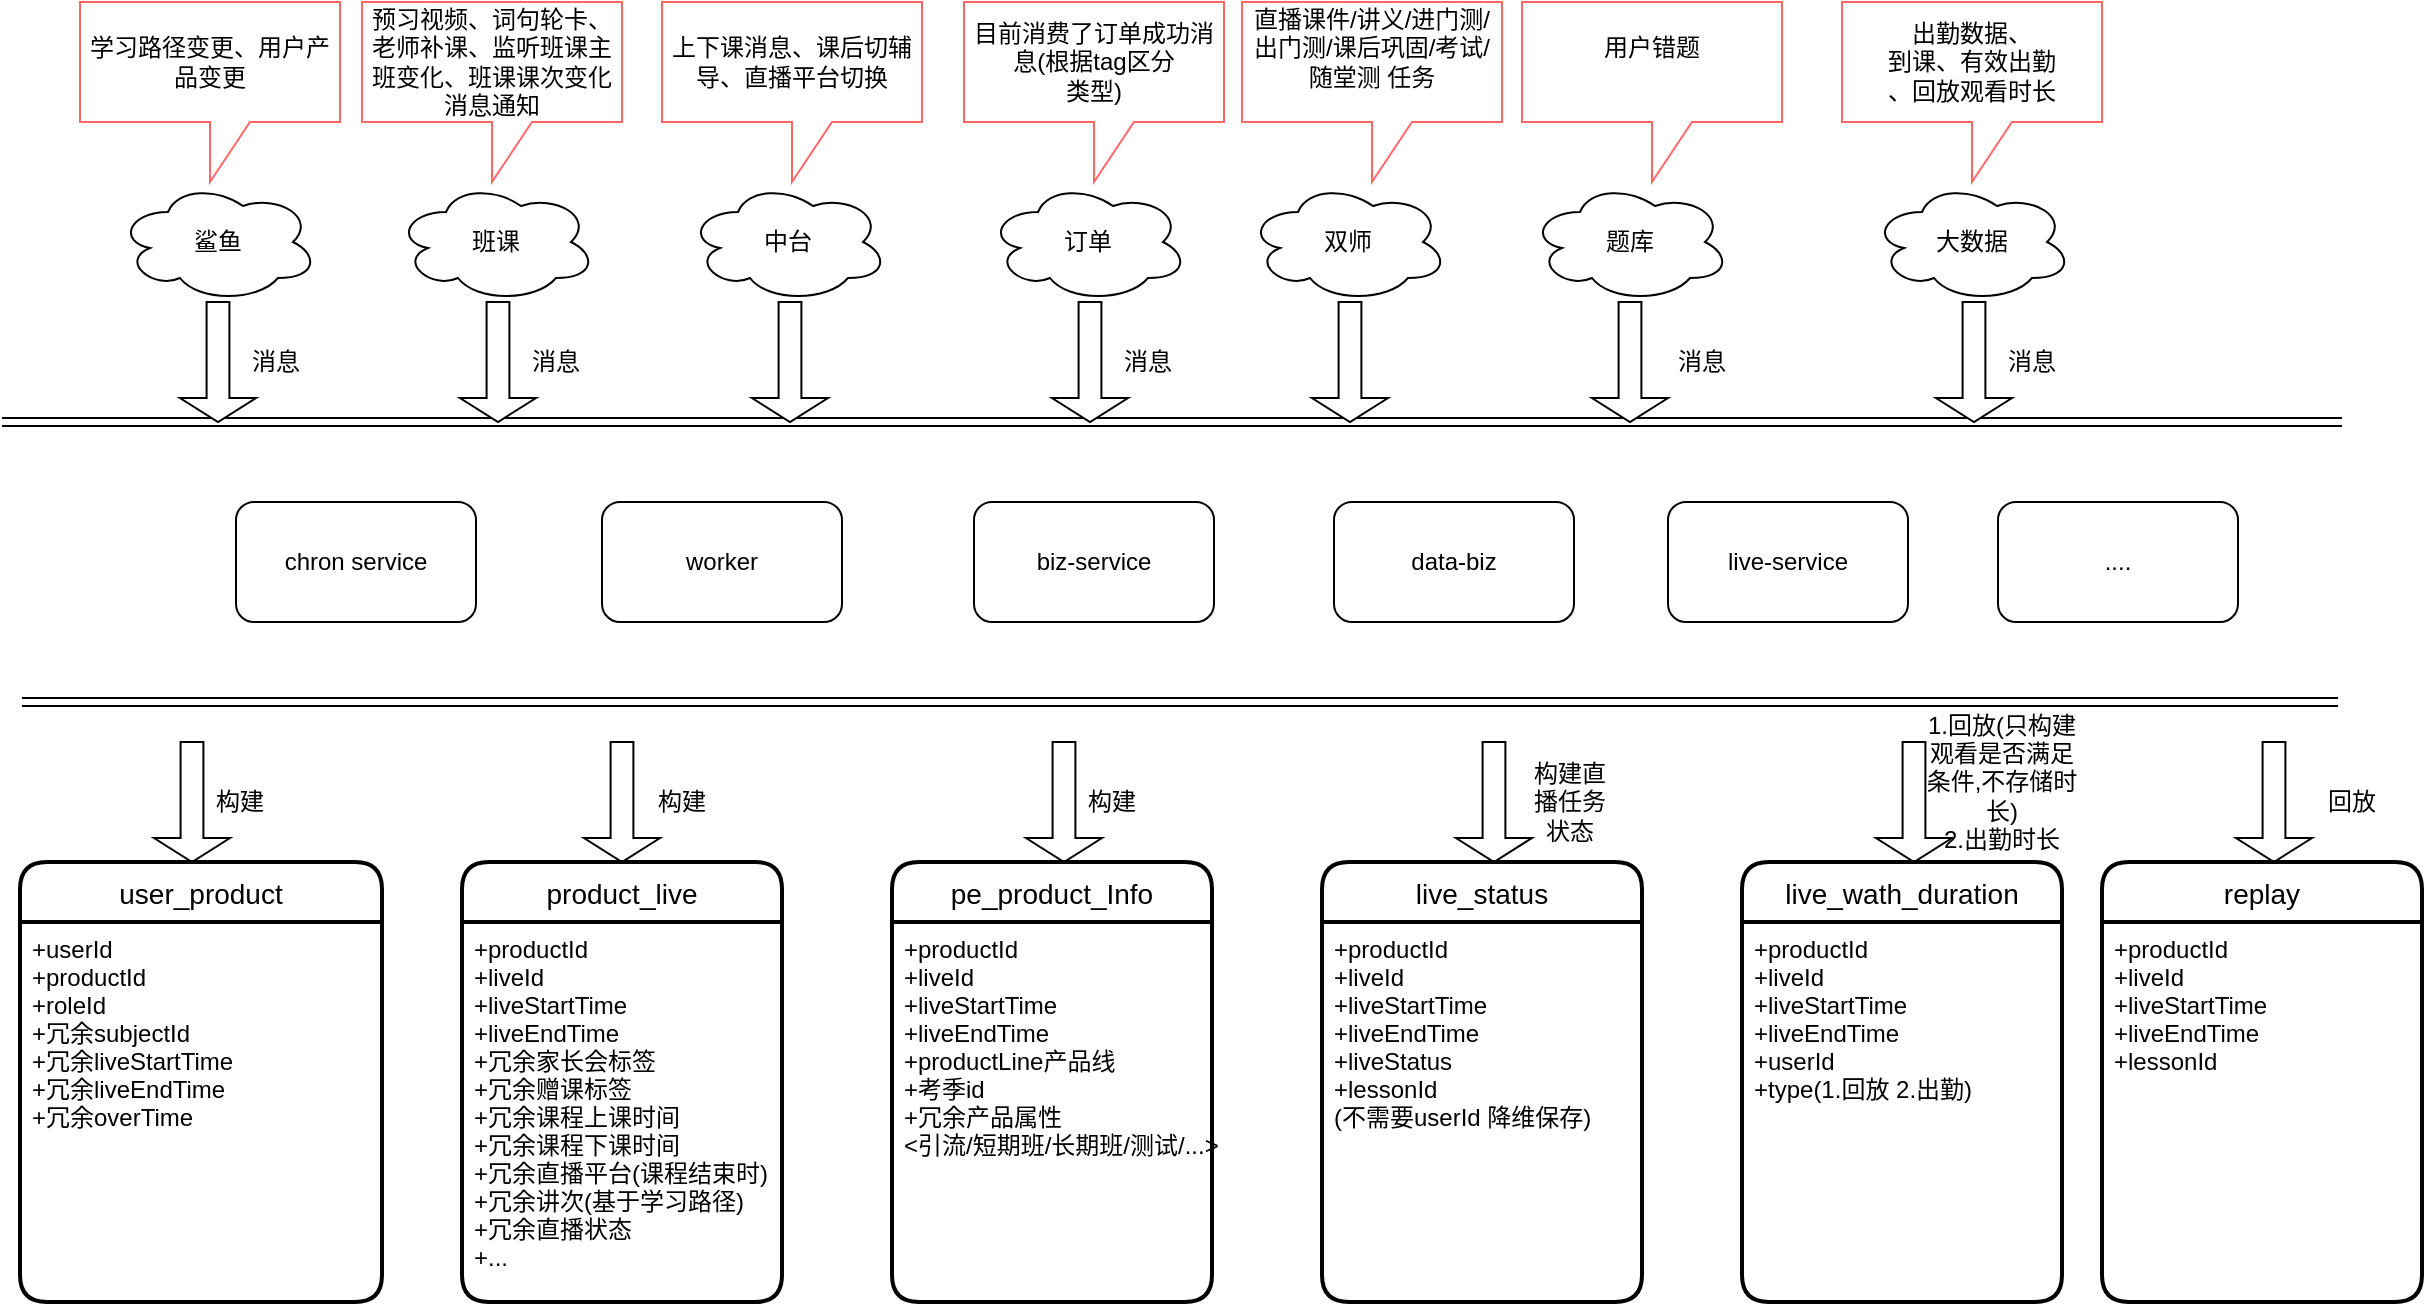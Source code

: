 <mxfile version="13.7.2" type="github">
  <diagram id="n4F9L2wBliBhwBtBOZE6" name="Page-1">
    <mxGraphModel dx="1666" dy="771" grid="1" gridSize="10" guides="1" tooltips="1" connect="1" arrows="1" fold="1" page="1" pageScale="1" pageWidth="3300" pageHeight="4681" math="0" shadow="0">
      <root>
        <mxCell id="0" />
        <mxCell id="1" parent="0" />
        <mxCell id="jNoREHAGmB-sMBPCe3fn-1" value="鲨鱼" style="ellipse;shape=cloud;whiteSpace=wrap;html=1;align=center;" parent="1" vertex="1">
          <mxGeometry x="98" y="130" width="100" height="60" as="geometry" />
        </mxCell>
        <mxCell id="jNoREHAGmB-sMBPCe3fn-2" value="" style="shape=link;html=1;" parent="1" edge="1">
          <mxGeometry width="100" relative="1" as="geometry">
            <mxPoint x="40" y="250" as="sourcePoint" />
            <mxPoint x="1210" y="250" as="targetPoint" />
          </mxGeometry>
        </mxCell>
        <mxCell id="jNoREHAGmB-sMBPCe3fn-3" value="" style="shape=singleArrow;direction=south;whiteSpace=wrap;html=1;" parent="1" vertex="1">
          <mxGeometry x="129" y="190" width="38" height="60" as="geometry" />
        </mxCell>
        <mxCell id="jNoREHAGmB-sMBPCe3fn-4" value="消息" style="text;html=1;strokeColor=none;fillColor=none;align=center;verticalAlign=middle;whiteSpace=wrap;rounded=0;" parent="1" vertex="1">
          <mxGeometry x="157" y="210" width="40" height="20" as="geometry" />
        </mxCell>
        <mxCell id="jNoREHAGmB-sMBPCe3fn-5" value="班课" style="ellipse;shape=cloud;whiteSpace=wrap;html=1;align=center;" parent="1" vertex="1">
          <mxGeometry x="237" y="130" width="100" height="60" as="geometry" />
        </mxCell>
        <mxCell id="jNoREHAGmB-sMBPCe3fn-6" value="" style="shape=singleArrow;direction=south;whiteSpace=wrap;html=1;" parent="1" vertex="1">
          <mxGeometry x="269" y="190" width="38" height="60" as="geometry" />
        </mxCell>
        <mxCell id="jNoREHAGmB-sMBPCe3fn-7" value="消息" style="text;html=1;strokeColor=none;fillColor=none;align=center;verticalAlign=middle;whiteSpace=wrap;rounded=0;" parent="1" vertex="1">
          <mxGeometry x="297" y="210" width="40" height="20" as="geometry" />
        </mxCell>
        <mxCell id="jNoREHAGmB-sMBPCe3fn-8" value="worker" style="rounded=1;whiteSpace=wrap;html=1;" parent="1" vertex="1">
          <mxGeometry x="340" y="290" width="120" height="60" as="geometry" />
        </mxCell>
        <mxCell id="jNoREHAGmB-sMBPCe3fn-9" value="biz-service" style="rounded=1;whiteSpace=wrap;html=1;" parent="1" vertex="1">
          <mxGeometry x="526" y="290" width="120" height="60" as="geometry" />
        </mxCell>
        <mxCell id="jNoREHAGmB-sMBPCe3fn-10" value="&lt;span&gt;data-biz&lt;/span&gt;" style="rounded=1;whiteSpace=wrap;html=1;" parent="1" vertex="1">
          <mxGeometry x="706" y="290" width="120" height="60" as="geometry" />
        </mxCell>
        <mxCell id="jNoREHAGmB-sMBPCe3fn-11" value="中台" style="ellipse;shape=cloud;whiteSpace=wrap;html=1;align=center;" parent="1" vertex="1">
          <mxGeometry x="383" y="130" width="100" height="60" as="geometry" />
        </mxCell>
        <mxCell id="jNoREHAGmB-sMBPCe3fn-12" value="" style="shape=singleArrow;direction=south;whiteSpace=wrap;html=1;" parent="1" vertex="1">
          <mxGeometry x="415" y="190" width="38" height="60" as="geometry" />
        </mxCell>
        <mxCell id="jNoREHAGmB-sMBPCe3fn-13" value="订单" style="ellipse;shape=cloud;whiteSpace=wrap;html=1;align=center;" parent="1" vertex="1">
          <mxGeometry x="533" y="130" width="100" height="60" as="geometry" />
        </mxCell>
        <mxCell id="jNoREHAGmB-sMBPCe3fn-14" value="" style="shape=singleArrow;direction=south;whiteSpace=wrap;html=1;" parent="1" vertex="1">
          <mxGeometry x="565" y="190" width="38" height="60" as="geometry" />
        </mxCell>
        <mxCell id="jNoREHAGmB-sMBPCe3fn-15" value="消息" style="text;html=1;strokeColor=none;fillColor=none;align=center;verticalAlign=middle;whiteSpace=wrap;rounded=0;" parent="1" vertex="1">
          <mxGeometry x="593" y="210" width="40" height="20" as="geometry" />
        </mxCell>
        <mxCell id="jNoREHAGmB-sMBPCe3fn-16" value="" style="shape=link;html=1;" parent="1" edge="1">
          <mxGeometry width="100" relative="1" as="geometry">
            <mxPoint x="50" y="390" as="sourcePoint" />
            <mxPoint x="1208" y="390" as="targetPoint" />
          </mxGeometry>
        </mxCell>
        <mxCell id="jNoREHAGmB-sMBPCe3fn-17" value="" style="shape=singleArrow;direction=south;whiteSpace=wrap;html=1;" parent="1" vertex="1">
          <mxGeometry x="116" y="410" width="38" height="60" as="geometry" />
        </mxCell>
        <mxCell id="jNoREHAGmB-sMBPCe3fn-18" value="" style="shape=singleArrow;direction=south;whiteSpace=wrap;html=1;" parent="1" vertex="1">
          <mxGeometry x="331" y="410" width="38" height="60" as="geometry" />
        </mxCell>
        <mxCell id="jNoREHAGmB-sMBPCe3fn-19" value="构建" style="text;html=1;strokeColor=none;fillColor=none;align=center;verticalAlign=middle;whiteSpace=wrap;rounded=0;" parent="1" vertex="1">
          <mxGeometry x="139" y="430" width="40" height="20" as="geometry" />
        </mxCell>
        <mxCell id="jNoREHAGmB-sMBPCe3fn-20" value="构建" style="text;html=1;strokeColor=none;fillColor=none;align=center;verticalAlign=middle;whiteSpace=wrap;rounded=0;" parent="1" vertex="1">
          <mxGeometry x="360" y="430" width="40" height="20" as="geometry" />
        </mxCell>
        <mxCell id="jNoREHAGmB-sMBPCe3fn-21" value="双师" style="ellipse;shape=cloud;whiteSpace=wrap;html=1;align=center;" parent="1" vertex="1">
          <mxGeometry x="663" y="130" width="100" height="60" as="geometry" />
        </mxCell>
        <mxCell id="jNoREHAGmB-sMBPCe3fn-22" value="" style="shape=singleArrow;direction=south;whiteSpace=wrap;html=1;" parent="1" vertex="1">
          <mxGeometry x="695" y="190" width="38" height="60" as="geometry" />
        </mxCell>
        <mxCell id="jNoREHAGmB-sMBPCe3fn-23" value="" style="shape=singleArrow;direction=south;whiteSpace=wrap;html=1;" parent="1" vertex="1">
          <mxGeometry x="552" y="410" width="38" height="60" as="geometry" />
        </mxCell>
        <mxCell id="jNoREHAGmB-sMBPCe3fn-24" value="构建" style="text;html=1;strokeColor=none;fillColor=none;align=center;verticalAlign=middle;whiteSpace=wrap;rounded=0;" parent="1" vertex="1">
          <mxGeometry x="575" y="430" width="40" height="20" as="geometry" />
        </mxCell>
        <mxCell id="jNoREHAGmB-sMBPCe3fn-25" value="" style="shape=singleArrow;direction=south;whiteSpace=wrap;html=1;" parent="1" vertex="1">
          <mxGeometry x="767" y="410" width="38" height="60" as="geometry" />
        </mxCell>
        <mxCell id="jNoREHAGmB-sMBPCe3fn-26" value="构建直播任务状态" style="text;html=1;strokeColor=none;fillColor=none;align=center;verticalAlign=middle;whiteSpace=wrap;rounded=0;" parent="1" vertex="1">
          <mxGeometry x="804" y="430" width="40" height="20" as="geometry" />
        </mxCell>
        <mxCell id="jNoREHAGmB-sMBPCe3fn-27" value="题库" style="ellipse;shape=cloud;whiteSpace=wrap;html=1;align=center;" parent="1" vertex="1">
          <mxGeometry x="804" y="130" width="100" height="60" as="geometry" />
        </mxCell>
        <mxCell id="jNoREHAGmB-sMBPCe3fn-28" value="" style="shape=singleArrow;direction=south;whiteSpace=wrap;html=1;" parent="1" vertex="1">
          <mxGeometry x="835" y="190" width="38" height="60" as="geometry" />
        </mxCell>
        <mxCell id="jNoREHAGmB-sMBPCe3fn-29" value="消息" style="text;html=1;strokeColor=none;fillColor=none;align=center;verticalAlign=middle;whiteSpace=wrap;rounded=0;" parent="1" vertex="1">
          <mxGeometry x="870" y="210" width="40" height="20" as="geometry" />
        </mxCell>
        <mxCell id="jNoREHAGmB-sMBPCe3fn-30" value="user_product" style="swimlane;childLayout=stackLayout;horizontal=1;startSize=30;horizontalStack=0;rounded=1;fontSize=14;fontStyle=0;strokeWidth=2;resizeParent=0;resizeLast=1;shadow=0;dashed=0;align=center;" parent="1" vertex="1">
          <mxGeometry x="49" y="470" width="181" height="220" as="geometry" />
        </mxCell>
        <mxCell id="jNoREHAGmB-sMBPCe3fn-31" value="+userId&#xa;+productId&#xa;+roleId&#xa;+冗余subjectId&#xa;+冗余liveStartTime&#xa;+冗余liveEndTime&#xa;+冗余overTime" style="align=left;strokeColor=none;fillColor=none;spacingLeft=4;fontSize=12;verticalAlign=top;resizable=0;rotatable=0;part=1;" parent="jNoREHAGmB-sMBPCe3fn-30" vertex="1">
          <mxGeometry y="30" width="181" height="190" as="geometry" />
        </mxCell>
        <mxCell id="jNoREHAGmB-sMBPCe3fn-32" value="live_status" style="swimlane;childLayout=stackLayout;horizontal=1;startSize=30;horizontalStack=0;rounded=1;fontSize=14;fontStyle=0;strokeWidth=2;resizeParent=0;resizeLast=1;shadow=0;dashed=0;align=center;" parent="1" vertex="1">
          <mxGeometry x="700" y="470" width="160" height="220" as="geometry" />
        </mxCell>
        <mxCell id="jNoREHAGmB-sMBPCe3fn-33" value="+productId&#xa;+liveId&#xa;+liveStartTime&#xa;+liveEndTime&#xa;+liveStatus&#xa;+lessonId&#xa;(不需要userId 降维保存)" style="align=left;strokeColor=none;fillColor=none;spacingLeft=4;fontSize=12;verticalAlign=top;resizable=0;rotatable=0;part=1;" parent="jNoREHAGmB-sMBPCe3fn-32" vertex="1">
          <mxGeometry y="30" width="160" height="190" as="geometry" />
        </mxCell>
        <mxCell id="jNoREHAGmB-sMBPCe3fn-34" value="product_live" style="swimlane;childLayout=stackLayout;horizontal=1;startSize=30;horizontalStack=0;rounded=1;fontSize=14;fontStyle=0;strokeWidth=2;resizeParent=0;resizeLast=1;shadow=0;dashed=0;align=center;" parent="1" vertex="1">
          <mxGeometry x="270" y="470" width="160" height="220" as="geometry" />
        </mxCell>
        <mxCell id="jNoREHAGmB-sMBPCe3fn-35" value="+productId&#xa;+liveId&#xa;+liveStartTime&#xa;+liveEndTime&#xa;+冗余家长会标签&#xa;+冗余赠课标签&#xa;+冗余课程上课时间&#xa;+冗余课程下课时间&#xa;+冗余直播平台(课程结束时)&#xa;+冗余讲次(基于学习路径)&#xa;+冗余直播状态&#xa;+..." style="align=left;strokeColor=none;fillColor=none;spacingLeft=4;fontSize=12;verticalAlign=top;resizable=0;rotatable=0;part=1;" parent="jNoREHAGmB-sMBPCe3fn-34" vertex="1">
          <mxGeometry y="30" width="160" height="190" as="geometry" />
        </mxCell>
        <mxCell id="jNoREHAGmB-sMBPCe3fn-36" value="pe_product_Info" style="swimlane;childLayout=stackLayout;horizontal=1;startSize=30;horizontalStack=0;rounded=1;fontSize=14;fontStyle=0;strokeWidth=2;resizeParent=0;resizeLast=1;shadow=0;dashed=0;align=center;" parent="1" vertex="1">
          <mxGeometry x="485" y="470" width="160" height="220" as="geometry" />
        </mxCell>
        <mxCell id="jNoREHAGmB-sMBPCe3fn-37" value="+productId&#xa;+liveId&#xa;+liveStartTime&#xa;+liveEndTime&#xa;+productLine产品线&#xa;+考季id&#xa;+冗余产品属性&#xa;&lt;引流/短期班/长期班/测试/...&gt;&#xa;" style="align=left;strokeColor=none;fillColor=none;spacingLeft=4;fontSize=12;verticalAlign=top;resizable=0;rotatable=0;part=1;" parent="jNoREHAGmB-sMBPCe3fn-36" vertex="1">
          <mxGeometry y="30" width="160" height="190" as="geometry" />
        </mxCell>
        <mxCell id="jNoREHAGmB-sMBPCe3fn-38" value="" style="shape=singleArrow;direction=south;whiteSpace=wrap;html=1;" parent="1" vertex="1">
          <mxGeometry x="977" y="410" width="38" height="60" as="geometry" />
        </mxCell>
        <mxCell id="jNoREHAGmB-sMBPCe3fn-39" value="1.回放(只构建观看是否满足条件,不存储时长)&lt;br&gt;2.出勤时长" style="text;html=1;strokeColor=none;fillColor=none;align=center;verticalAlign=middle;whiteSpace=wrap;rounded=0;" parent="1" vertex="1">
          <mxGeometry x="1000" y="420" width="80" height="20" as="geometry" />
        </mxCell>
        <mxCell id="jNoREHAGmB-sMBPCe3fn-40" value="live_wath_duration" style="swimlane;childLayout=stackLayout;horizontal=1;startSize=30;horizontalStack=0;rounded=1;fontSize=14;fontStyle=0;strokeWidth=2;resizeParent=0;resizeLast=1;shadow=0;dashed=0;align=center;" parent="1" vertex="1">
          <mxGeometry x="910" y="470" width="160" height="220" as="geometry" />
        </mxCell>
        <mxCell id="jNoREHAGmB-sMBPCe3fn-41" value="+productId&#xa;+liveId&#xa;+liveStartTime&#xa;+liveEndTime&#xa;+userId&#xa;+type(1.回放 2.出勤)" style="align=left;strokeColor=none;fillColor=none;spacingLeft=4;fontSize=12;verticalAlign=top;resizable=0;rotatable=0;part=1;" parent="jNoREHAGmB-sMBPCe3fn-40" vertex="1">
          <mxGeometry y="30" width="160" height="190" as="geometry" />
        </mxCell>
        <mxCell id="jNoREHAGmB-sMBPCe3fn-42" value="&lt;div&gt;直播课件/&lt;span&gt;讲义/进门测/出门测/课后巩固/考试/随堂测 任务&lt;/span&gt;&lt;/div&gt;&lt;div&gt;&lt;br&gt;&lt;/div&gt;" style="shape=callout;whiteSpace=wrap;html=1;perimeter=calloutPerimeter;strokeColor=#FF6666;" parent="1" vertex="1">
          <mxGeometry x="660" y="40" width="130" height="90" as="geometry" />
        </mxCell>
        <mxCell id="jNoREHAGmB-sMBPCe3fn-43" value="目前消费了订单成功消息(根据tag区分&lt;br&gt;类型)" style="shape=callout;whiteSpace=wrap;html=1;perimeter=calloutPerimeter;strokeColor=#FF6666;" parent="1" vertex="1">
          <mxGeometry x="521" y="40" width="130" height="90" as="geometry" />
        </mxCell>
        <mxCell id="jNoREHAGmB-sMBPCe3fn-44" value="上下课消息、课后切辅导、直播平台切换" style="shape=callout;whiteSpace=wrap;html=1;perimeter=calloutPerimeter;strokeColor=#FF6666;" parent="1" vertex="1">
          <mxGeometry x="370" y="40" width="130" height="90" as="geometry" />
        </mxCell>
        <mxCell id="jNoREHAGmB-sMBPCe3fn-45" value="预习视频、词句轮卡、老师补课、监听班课主班变化、班课课次变化消息通知" style="shape=callout;whiteSpace=wrap;html=1;perimeter=calloutPerimeter;strokeColor=#FF6666;" parent="1" vertex="1">
          <mxGeometry x="220" y="40" width="130" height="90" as="geometry" />
        </mxCell>
        <mxCell id="jNoREHAGmB-sMBPCe3fn-46" value="学习路径变更、用户产品变更" style="shape=callout;whiteSpace=wrap;html=1;perimeter=calloutPerimeter;strokeColor=#FF6666;" parent="1" vertex="1">
          <mxGeometry x="79" y="40" width="130" height="90" as="geometry" />
        </mxCell>
        <mxCell id="jNoREHAGmB-sMBPCe3fn-47" value="&lt;div&gt;用户错题&lt;/div&gt;&lt;div&gt;&lt;br&gt;&lt;/div&gt;" style="shape=callout;whiteSpace=wrap;html=1;perimeter=calloutPerimeter;strokeColor=#FF6666;" parent="1" vertex="1">
          <mxGeometry x="800" y="40" width="130" height="90" as="geometry" />
        </mxCell>
        <mxCell id="jNoREHAGmB-sMBPCe3fn-48" value="&lt;div&gt;出勤数据、&lt;/div&gt;&lt;div&gt;到课、有效出勤&lt;/div&gt;、回放观看时长" style="shape=callout;whiteSpace=wrap;html=1;perimeter=calloutPerimeter;strokeColor=#FF6666;" parent="1" vertex="1">
          <mxGeometry x="960" y="40" width="130" height="90" as="geometry" />
        </mxCell>
        <mxCell id="jNoREHAGmB-sMBPCe3fn-49" value="大数据" style="ellipse;shape=cloud;whiteSpace=wrap;html=1;align=center;" parent="1" vertex="1">
          <mxGeometry x="975" y="130" width="100" height="60" as="geometry" />
        </mxCell>
        <mxCell id="jNoREHAGmB-sMBPCe3fn-50" value="" style="shape=singleArrow;direction=south;whiteSpace=wrap;html=1;" parent="1" vertex="1">
          <mxGeometry x="1007" y="190" width="38" height="60" as="geometry" />
        </mxCell>
        <mxCell id="jNoREHAGmB-sMBPCe3fn-51" value="消息" style="text;html=1;strokeColor=none;fillColor=none;align=center;verticalAlign=middle;whiteSpace=wrap;rounded=0;" parent="1" vertex="1">
          <mxGeometry x="1035" y="210" width="40" height="20" as="geometry" />
        </mxCell>
        <mxCell id="jNoREHAGmB-sMBPCe3fn-52" value="live-service" style="rounded=1;whiteSpace=wrap;html=1;" parent="1" vertex="1">
          <mxGeometry x="873" y="290" width="120" height="60" as="geometry" />
        </mxCell>
        <mxCell id="jNoREHAGmB-sMBPCe3fn-53" value="...." style="rounded=1;whiteSpace=wrap;html=1;" parent="1" vertex="1">
          <mxGeometry x="1038" y="290" width="120" height="60" as="geometry" />
        </mxCell>
        <mxCell id="jNoREHAGmB-sMBPCe3fn-54" value="chron service" style="rounded=1;whiteSpace=wrap;html=1;" parent="1" vertex="1">
          <mxGeometry x="157" y="290" width="120" height="60" as="geometry" />
        </mxCell>
        <mxCell id="jNoREHAGmB-sMBPCe3fn-55" style="edgeStyle=orthogonalEdgeStyle;rounded=0;orthogonalLoop=1;jettySize=auto;html=1;exitX=0.5;exitY=1;exitDx=0;exitDy=0;" parent="1" source="jNoREHAGmB-sMBPCe3fn-26" target="jNoREHAGmB-sMBPCe3fn-26" edge="1">
          <mxGeometry relative="1" as="geometry" />
        </mxCell>
        <mxCell id="ZUIxST7JcQloDxx1Nl5h-1" value="" style="shape=singleArrow;direction=south;whiteSpace=wrap;html=1;" vertex="1" parent="1">
          <mxGeometry x="1157" y="410" width="38" height="60" as="geometry" />
        </mxCell>
        <mxCell id="ZUIxST7JcQloDxx1Nl5h-3" value="replay" style="swimlane;childLayout=stackLayout;horizontal=1;startSize=30;horizontalStack=0;rounded=1;fontSize=14;fontStyle=0;strokeWidth=2;resizeParent=0;resizeLast=1;shadow=0;dashed=0;align=center;" vertex="1" parent="1">
          <mxGeometry x="1090" y="470" width="160" height="220" as="geometry" />
        </mxCell>
        <mxCell id="ZUIxST7JcQloDxx1Nl5h-4" value="+productId&#xa;+liveId&#xa;+liveStartTime&#xa;+liveEndTime&#xa;+lessonId&#xa;" style="align=left;strokeColor=none;fillColor=none;spacingLeft=4;fontSize=12;verticalAlign=top;resizable=0;rotatable=0;part=1;" vertex="1" parent="ZUIxST7JcQloDxx1Nl5h-3">
          <mxGeometry y="30" width="160" height="190" as="geometry" />
        </mxCell>
        <mxCell id="ZUIxST7JcQloDxx1Nl5h-5" value="回放" style="text;html=1;strokeColor=none;fillColor=none;align=center;verticalAlign=middle;whiteSpace=wrap;rounded=0;" vertex="1" parent="1">
          <mxGeometry x="1195" y="430" width="40" height="20" as="geometry" />
        </mxCell>
      </root>
    </mxGraphModel>
  </diagram>
</mxfile>
